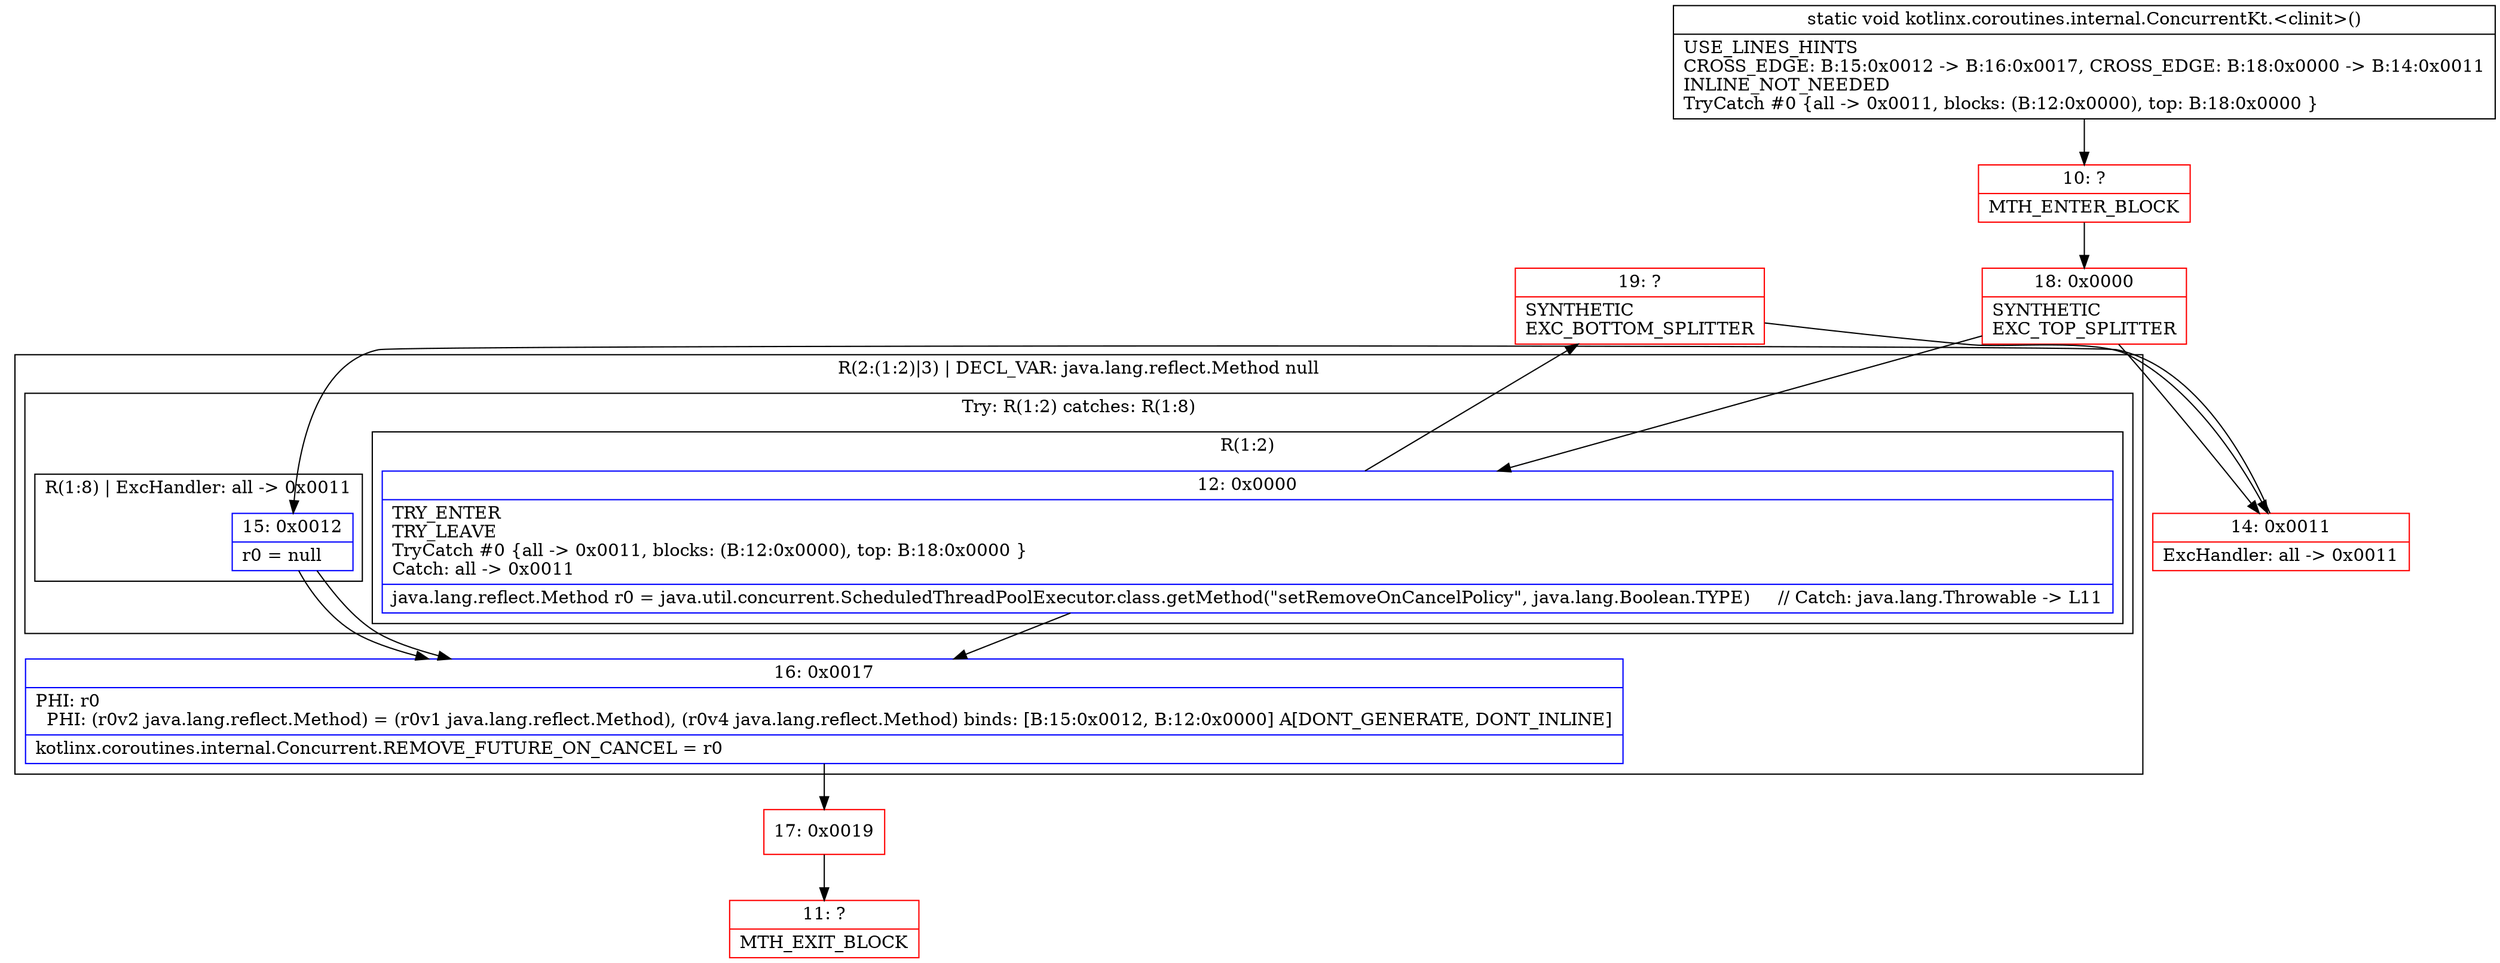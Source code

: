 digraph "CFG forkotlinx.coroutines.internal.ConcurrentKt.\<clinit\>()V" {
subgraph cluster_Region_975849848 {
label = "R(2:(1:2)|3) | DECL_VAR: java.lang.reflect.Method null\l";
node [shape=record,color=blue];
subgraph cluster_TryCatchRegion_829335422 {
label = "Try: R(1:2) catches: R(1:8)";
node [shape=record,color=blue];
subgraph cluster_Region_855129957 {
label = "R(1:2)";
node [shape=record,color=blue];
Node_12 [shape=record,label="{12\:\ 0x0000|TRY_ENTER\lTRY_LEAVE\lTryCatch #0 \{all \-\> 0x0011, blocks: (B:12:0x0000), top: B:18:0x0000 \}\lCatch: all \-\> 0x0011\l|java.lang.reflect.Method r0 = java.util.concurrent.ScheduledThreadPoolExecutor.class.getMethod(\"setRemoveOnCancelPolicy\", java.lang.Boolean.TYPE)     \/\/ Catch: java.lang.Throwable \-\> L11\l}"];
}
subgraph cluster_Region_751013576 {
label = "R(1:8) | ExcHandler: all \-\> 0x0011\l";
node [shape=record,color=blue];
Node_15 [shape=record,label="{15\:\ 0x0012|r0 = null\l}"];
}
}
Node_16 [shape=record,label="{16\:\ 0x0017|PHI: r0 \l  PHI: (r0v2 java.lang.reflect.Method) = (r0v1 java.lang.reflect.Method), (r0v4 java.lang.reflect.Method) binds: [B:15:0x0012, B:12:0x0000] A[DONT_GENERATE, DONT_INLINE]\l|kotlinx.coroutines.internal.Concurrent.REMOVE_FUTURE_ON_CANCEL = r0\l}"];
}
subgraph cluster_Region_751013576 {
label = "R(1:8) | ExcHandler: all \-\> 0x0011\l";
node [shape=record,color=blue];
Node_15 [shape=record,label="{15\:\ 0x0012|r0 = null\l}"];
}
Node_10 [shape=record,color=red,label="{10\:\ ?|MTH_ENTER_BLOCK\l}"];
Node_18 [shape=record,color=red,label="{18\:\ 0x0000|SYNTHETIC\lEXC_TOP_SPLITTER\l}"];
Node_17 [shape=record,color=red,label="{17\:\ 0x0019}"];
Node_11 [shape=record,color=red,label="{11\:\ ?|MTH_EXIT_BLOCK\l}"];
Node_19 [shape=record,color=red,label="{19\:\ ?|SYNTHETIC\lEXC_BOTTOM_SPLITTER\l}"];
Node_14 [shape=record,color=red,label="{14\:\ 0x0011|ExcHandler: all \-\> 0x0011\l}"];
MethodNode[shape=record,label="{static void kotlinx.coroutines.internal.ConcurrentKt.\<clinit\>()  | USE_LINES_HINTS\lCROSS_EDGE: B:15:0x0012 \-\> B:16:0x0017, CROSS_EDGE: B:18:0x0000 \-\> B:14:0x0011\lINLINE_NOT_NEEDED\lTryCatch #0 \{all \-\> 0x0011, blocks: (B:12:0x0000), top: B:18:0x0000 \}\l}"];
MethodNode -> Node_10;Node_12 -> Node_16;
Node_12 -> Node_19;
Node_15 -> Node_16;
Node_16 -> Node_17;
Node_15 -> Node_16;
Node_10 -> Node_18;
Node_18 -> Node_12;
Node_18 -> Node_14;
Node_17 -> Node_11;
Node_19 -> Node_14;
Node_14 -> Node_15;
}

